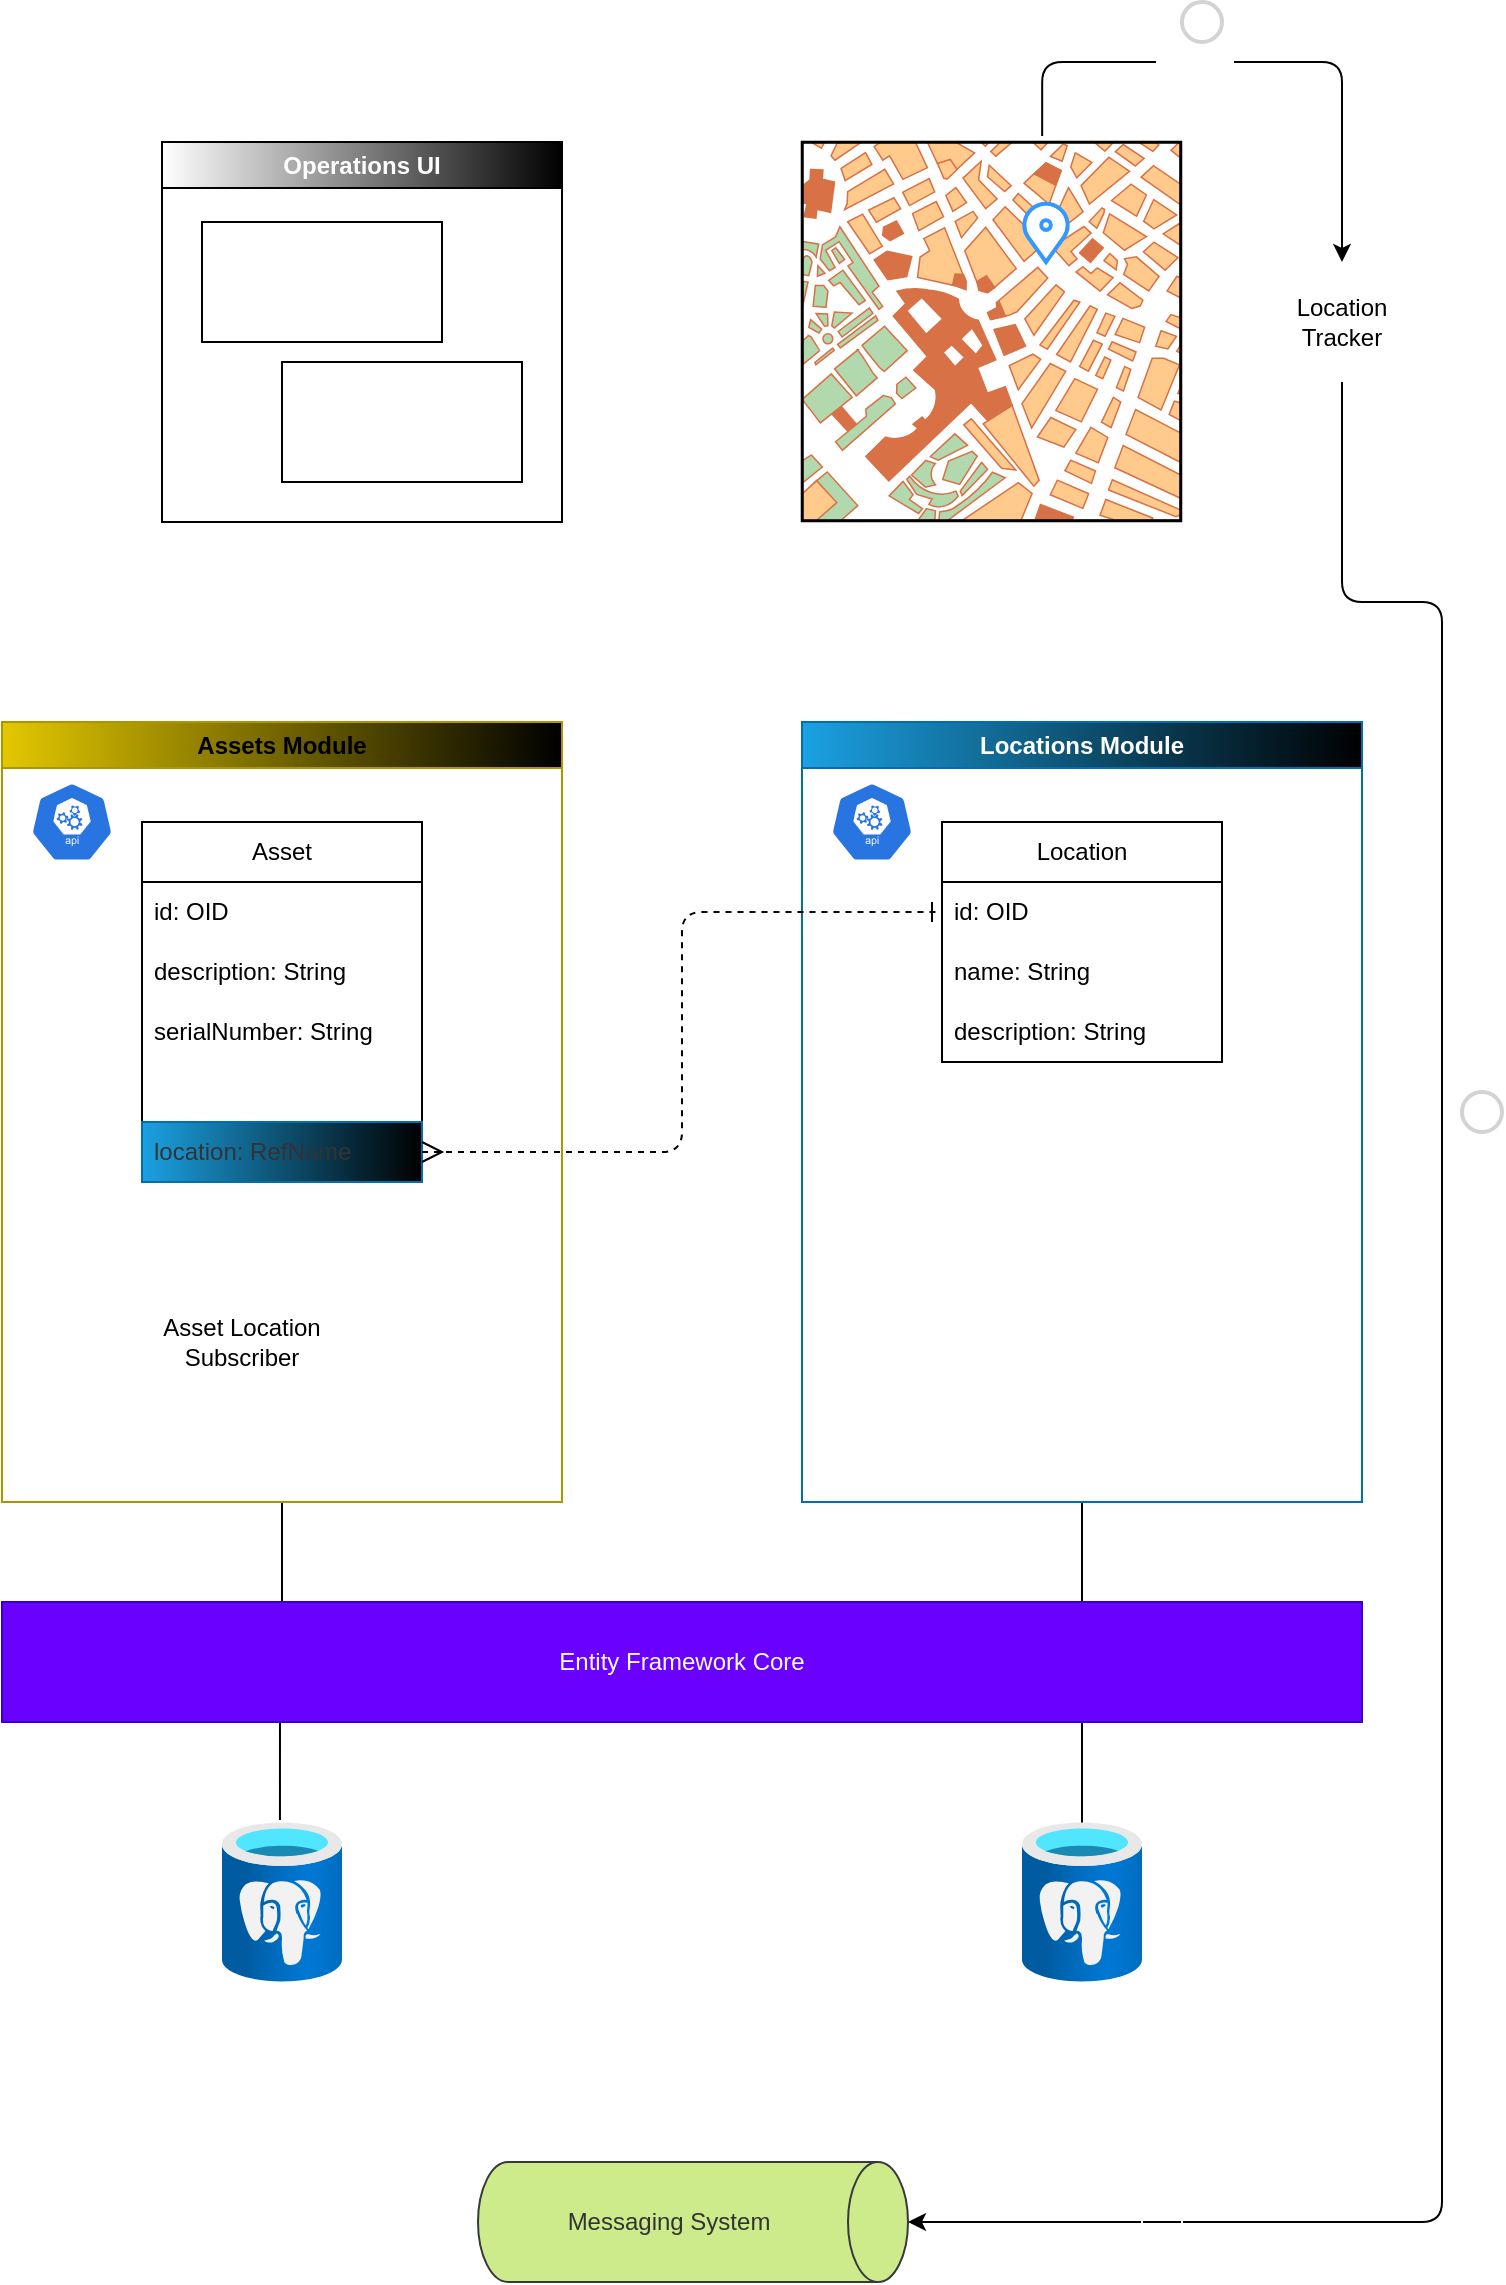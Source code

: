 <mxfile>
    <diagram name="Page-1" id="2eDMX8Met_-Xfei34ea0">
        <mxGraphModel dx="1448" dy="2059" grid="1" gridSize="10" guides="1" tooltips="1" connect="1" arrows="1" fold="1" page="1" pageScale="1" pageWidth="850" pageHeight="1100" math="0" shadow="0">
            <root>
                <mxCell id="0"/>
                <mxCell id="1" parent="0"/>
                <mxCell id="7" style="edgeStyle=orthogonalEdgeStyle;html=1;exitX=0.5;exitY=1;exitDx=0;exitDy=0;entryX=0.483;entryY=-0.012;entryDx=0;entryDy=0;entryPerimeter=0;fontColor=#333333;startArrow=none;startFill=0;endArrow=none;endFill=0;startSize=8;endSize=8;" parent="1" source="WWhhrq0fO1jrUCNcgxBJ-2" target="12" edge="1">
                    <mxGeometry relative="1" as="geometry">
                        <mxPoint x="220" y="680" as="targetPoint"/>
                    </mxGeometry>
                </mxCell>
                <mxCell id="WWhhrq0fO1jrUCNcgxBJ-2" value="Assets Module" style="swimlane;whiteSpace=wrap;html=1;fillColor=#e3c800;fontColor=#000000;strokeColor=#B09500;gradientColor=default;gradientDirection=east;" parent="1" vertex="1">
                    <mxGeometry x="80" y="200" width="280" height="390" as="geometry">
                        <mxRectangle x="320" y="290" width="130" height="30" as="alternateBounds"/>
                    </mxGeometry>
                </mxCell>
                <mxCell id="WWhhrq0fO1jrUCNcgxBJ-4" value="Asset" style="swimlane;fontStyle=0;childLayout=stackLayout;horizontal=1;startSize=30;horizontalStack=0;resizeParent=1;resizeParentMax=0;resizeLast=0;collapsible=1;marginBottom=0;whiteSpace=wrap;html=1;" parent="WWhhrq0fO1jrUCNcgxBJ-2" vertex="1">
                    <mxGeometry x="70" y="50" width="140" height="180" as="geometry"/>
                </mxCell>
                <mxCell id="WWhhrq0fO1jrUCNcgxBJ-5" value="id: OID" style="text;strokeColor=none;fillColor=none;align=left;verticalAlign=middle;spacingLeft=4;spacingRight=4;overflow=hidden;points=[[0,0.5],[1,0.5]];portConstraint=eastwest;rotatable=0;whiteSpace=wrap;html=1;" parent="WWhhrq0fO1jrUCNcgxBJ-4" vertex="1">
                    <mxGeometry y="30" width="140" height="30" as="geometry"/>
                </mxCell>
                <mxCell id="WWhhrq0fO1jrUCNcgxBJ-6" value="description: String" style="text;strokeColor=none;fillColor=none;align=left;verticalAlign=middle;spacingLeft=4;spacingRight=4;overflow=hidden;points=[[0,0.5],[1,0.5]];portConstraint=eastwest;rotatable=0;whiteSpace=wrap;html=1;" parent="WWhhrq0fO1jrUCNcgxBJ-4" vertex="1">
                    <mxGeometry y="60" width="140" height="30" as="geometry"/>
                </mxCell>
                <mxCell id="WWhhrq0fO1jrUCNcgxBJ-7" value="serialNumber: String" style="text;strokeColor=none;fillColor=none;align=left;verticalAlign=middle;spacingLeft=4;spacingRight=4;overflow=hidden;points=[[0,0.5],[1,0.5]];portConstraint=eastwest;rotatable=0;whiteSpace=wrap;html=1;" parent="WWhhrq0fO1jrUCNcgxBJ-4" vertex="1">
                    <mxGeometry y="90" width="140" height="30" as="geometry"/>
                </mxCell>
                <mxCell id="WWhhrq0fO1jrUCNcgxBJ-8" style="text;strokeColor=none;fillColor=none;align=left;verticalAlign=middle;spacingLeft=4;spacingRight=4;overflow=hidden;points=[[0,0.5],[1,0.5]];portConstraint=eastwest;rotatable=0;whiteSpace=wrap;html=1;" parent="WWhhrq0fO1jrUCNcgxBJ-4" vertex="1">
                    <mxGeometry y="120" width="140" height="30" as="geometry"/>
                </mxCell>
                <mxCell id="WWhhrq0fO1jrUCNcgxBJ-9" value="location: RefName" style="text;strokeColor=#006EAF;fillColor=#1ba1e2;align=left;verticalAlign=middle;spacingLeft=4;spacingRight=4;overflow=hidden;points=[[0,0.5],[1,0.5]];portConstraint=eastwest;rotatable=0;whiteSpace=wrap;html=1;fontColor=#333333;gradientColor=default;gradientDirection=east;" parent="WWhhrq0fO1jrUCNcgxBJ-4" vertex="1">
                    <mxGeometry y="150" width="140" height="30" as="geometry"/>
                </mxCell>
                <mxCell id="9" value="" style="sketch=0;html=1;dashed=0;whitespace=wrap;fillColor=#2875E2;strokeColor=#ffffff;points=[[0.005,0.63,0],[0.1,0.2,0],[0.9,0.2,0],[0.5,0,0],[0.995,0.63,0],[0.72,0.99,0],[0.5,1,0],[0.28,0.99,0]];verticalLabelPosition=bottom;align=center;verticalAlign=top;shape=mxgraph.kubernetes.icon;prIcon=api;fontColor=#333333;" parent="WWhhrq0fO1jrUCNcgxBJ-2" vertex="1">
                    <mxGeometry x="10" y="30" width="50" height="40" as="geometry"/>
                </mxCell>
                <mxCell id="23" value="Asset Location&lt;br&gt;Subscriber" style="rounded=0;whiteSpace=wrap;html=1;strokeColor=#FFFFFF;gradientColor=default;fillColor=none;" vertex="1" parent="WWhhrq0fO1jrUCNcgxBJ-2">
                    <mxGeometry x="70" y="280" width="100" height="60" as="geometry"/>
                </mxCell>
                <mxCell id="8" style="edgeStyle=orthogonalEdgeStyle;html=1;exitX=0.5;exitY=1;exitDx=0;exitDy=0;fontColor=#333333;startArrow=none;startFill=0;endArrow=none;endFill=0;startSize=8;endSize=8;entryX=0.5;entryY=0.013;entryDx=0;entryDy=0;entryPerimeter=0;" parent="1" source="WWhhrq0fO1jrUCNcgxBJ-3" target="13" edge="1">
                    <mxGeometry relative="1" as="geometry">
                        <mxPoint x="620" y="710" as="targetPoint"/>
                    </mxGeometry>
                </mxCell>
                <mxCell id="WWhhrq0fO1jrUCNcgxBJ-3" value="Locations Module" style="swimlane;whiteSpace=wrap;html=1;fillColor=#1ba1e2;strokeColor=#006EAF;fontColor=#ffffff;gradientColor=default;gradientDirection=east;" parent="1" vertex="1">
                    <mxGeometry x="480" y="200" width="280" height="390" as="geometry">
                        <mxRectangle x="320" y="290" width="130" height="30" as="alternateBounds"/>
                    </mxGeometry>
                </mxCell>
                <mxCell id="WWhhrq0fO1jrUCNcgxBJ-10" value="Location" style="swimlane;fontStyle=0;childLayout=stackLayout;horizontal=1;startSize=30;horizontalStack=0;resizeParent=1;resizeParentMax=0;resizeLast=0;collapsible=1;marginBottom=0;whiteSpace=wrap;html=1;" parent="WWhhrq0fO1jrUCNcgxBJ-3" vertex="1">
                    <mxGeometry x="70" y="50" width="140" height="120" as="geometry"/>
                </mxCell>
                <mxCell id="WWhhrq0fO1jrUCNcgxBJ-11" value="id: OID" style="text;strokeColor=none;fillColor=none;align=left;verticalAlign=middle;spacingLeft=4;spacingRight=4;overflow=hidden;points=[[0,0.5],[1,0.5]];portConstraint=eastwest;rotatable=0;whiteSpace=wrap;html=1;" parent="WWhhrq0fO1jrUCNcgxBJ-10" vertex="1">
                    <mxGeometry y="30" width="140" height="30" as="geometry"/>
                </mxCell>
                <mxCell id="WWhhrq0fO1jrUCNcgxBJ-12" value="name: String" style="text;strokeColor=none;fillColor=none;align=left;verticalAlign=middle;spacingLeft=4;spacingRight=4;overflow=hidden;points=[[0,0.5],[1,0.5]];portConstraint=eastwest;rotatable=0;whiteSpace=wrap;html=1;" parent="WWhhrq0fO1jrUCNcgxBJ-10" vertex="1">
                    <mxGeometry y="60" width="140" height="30" as="geometry"/>
                </mxCell>
                <mxCell id="WWhhrq0fO1jrUCNcgxBJ-13" value="description: String" style="text;strokeColor=none;fillColor=none;align=left;verticalAlign=middle;spacingLeft=4;spacingRight=4;overflow=hidden;points=[[0,0.5],[1,0.5]];portConstraint=eastwest;rotatable=0;whiteSpace=wrap;html=1;" parent="WWhhrq0fO1jrUCNcgxBJ-10" vertex="1">
                    <mxGeometry y="90" width="140" height="30" as="geometry"/>
                </mxCell>
                <mxCell id="10" value="" style="sketch=0;html=1;dashed=0;whitespace=wrap;fillColor=#2875E2;strokeColor=#ffffff;points=[[0.005,0.63,0],[0.1,0.2,0],[0.9,0.2,0],[0.5,0,0],[0.995,0.63,0],[0.72,0.99,0],[0.5,1,0],[0.28,0.99,0]];verticalLabelPosition=bottom;align=center;verticalAlign=top;shape=mxgraph.kubernetes.icon;prIcon=api;fontColor=#333333;" parent="WWhhrq0fO1jrUCNcgxBJ-3" vertex="1">
                    <mxGeometry x="10" y="30" width="50" height="40" as="geometry"/>
                </mxCell>
                <mxCell id="2" style="edgeStyle=orthogonalEdgeStyle;html=1;exitX=1;exitY=0.5;exitDx=0;exitDy=0;entryX=0;entryY=0.5;entryDx=0;entryDy=0;endArrow=ERone;endFill=0;startArrow=ERmany;startFill=0;endSize=8;startSize=8;dashed=1;" parent="1" source="WWhhrq0fO1jrUCNcgxBJ-9" target="WWhhrq0fO1jrUCNcgxBJ-11" edge="1">
                    <mxGeometry relative="1" as="geometry"/>
                </mxCell>
                <mxCell id="4" value="Entity Framework Core" style="rounded=0;whiteSpace=wrap;html=1;fillColor=#6a00ff;fontColor=#ffffff;strokeColor=#3700CC;" parent="1" vertex="1">
                    <mxGeometry x="80" y="640" width="680" height="60" as="geometry"/>
                </mxCell>
                <mxCell id="12" value="&lt;font color=&quot;#ffffff&quot;&gt;Assets&lt;/font&gt;" style="aspect=fixed;html=1;points=[];align=center;image;fontSize=12;image=img/lib/azure2/databases/Azure_Database_PostgreSQL_Server.svg;fontColor=#333333;gradientColor=default;gradientDirection=east;" parent="1" vertex="1">
                    <mxGeometry x="190" y="750" width="60" height="80" as="geometry"/>
                </mxCell>
                <mxCell id="13" value="&lt;font color=&quot;#ffffff&quot;&gt;Locations&lt;br&gt;&lt;/font&gt;" style="aspect=fixed;html=1;points=[];align=center;image;fontSize=12;image=img/lib/azure2/databases/Azure_Database_PostgreSQL_Server.svg;fontColor=#333333;gradientColor=default;gradientDirection=east;" parent="1" vertex="1">
                    <mxGeometry x="590" y="750" width="60" height="80" as="geometry"/>
                </mxCell>
                <mxCell id="14" value="Operations UI" style="swimlane;whiteSpace=wrap;html=1;fontColor=#FFFFFF;gradientColor=default;gradientDirection=east;" parent="1" vertex="1">
                    <mxGeometry x="160" y="-90" width="200" height="190" as="geometry">
                        <mxRectangle x="310" y="-80" width="120" height="30" as="alternateBounds"/>
                    </mxGeometry>
                </mxCell>
                <mxCell id="18" value="Assets" style="rounded=0;whiteSpace=wrap;html=1;fontColor=#FFFFFF;gradientColor=none;gradientDirection=east;" parent="14" vertex="1">
                    <mxGeometry x="20" y="40" width="120" height="60" as="geometry"/>
                </mxCell>
                <mxCell id="19" value="Locations" style="rounded=0;whiteSpace=wrap;html=1;fontColor=#FFFFFF;gradientColor=none;gradientDirection=east;" parent="14" vertex="1">
                    <mxGeometry x="60" y="110" width="120" height="60" as="geometry"/>
                </mxCell>
                <mxCell id="22" value="" style="verticalLabelPosition=bottom;shadow=0;dashed=0;align=center;html=1;verticalAlign=top;strokeWidth=1;shape=mxgraph.mockup.misc.map;gradientColor=default;" vertex="1" parent="1">
                    <mxGeometry x="480" y="-90" width="190" height="190" as="geometry"/>
                </mxCell>
                <mxCell id="20" value="" style="html=1;verticalLabelPosition=bottom;align=center;labelBackgroundColor=#ffffff;verticalAlign=top;strokeWidth=2;shadow=0;dashed=0;shape=mxgraph.ios7.icons.location;gradientDirection=east;strokeColor=#3399FF;" parent="1" vertex="1">
                    <mxGeometry x="590" y="-60" width="24" height="30" as="geometry"/>
                </mxCell>
                <mxCell id="25" value="Location&lt;br&gt;Tracker" style="rounded=0;whiteSpace=wrap;html=1;strokeColor=#FFFFFF;gradientColor=default;fillColor=none;" vertex="1" parent="1">
                    <mxGeometry x="700" y="-30" width="100" height="60" as="geometry"/>
                </mxCell>
                <mxCell id="26" value="Messaging System" style="shape=cylinder3;whiteSpace=wrap;html=1;boundedLbl=1;backgroundOutline=1;size=15;strokeColor=#36393d;fillColor=#cdeb8b;direction=south;fontColor=#333333;" vertex="1" parent="1">
                    <mxGeometry x="318" y="920" width="215" height="60" as="geometry"/>
                </mxCell>
                <mxCell id="39" value="" style="group" vertex="1" connectable="0" parent="1">
                    <mxGeometry x="600" y="-160" width="150" height="30" as="geometry"/>
                </mxCell>
                <mxCell id="32" value="" style="endArrow=classic;html=1;fontColor=#333333;entryX=0.5;entryY=0;entryDx=0;entryDy=0;edgeStyle=orthogonalEdgeStyle;exitX=0.632;exitY=-0.016;exitDx=0;exitDy=0;exitPerimeter=0;" edge="1" parent="39" source="22" target="25">
                    <mxGeometry relative="1" as="geometry">
                        <mxPoint x="50" y="40" as="sourcePoint"/>
                        <mxPoint x="150" y="40" as="targetPoint"/>
                        <Array as="points">
                            <mxPoint y="30"/>
                            <mxPoint x="150" y="30"/>
                        </Array>
                    </mxGeometry>
                </mxCell>
                <mxCell id="33" value="Position" style="edgeLabel;resizable=0;html=1;align=center;verticalAlign=middle;strokeColor=#FFFFFF;fontColor=#FFFFFF;fillColor=none;gradientColor=none;" connectable="0" vertex="1" parent="32">
                    <mxGeometry relative="1" as="geometry">
                        <mxPoint x="-31" as="offset"/>
                    </mxGeometry>
                </mxCell>
                <mxCell id="38" value="1" style="ellipse;whiteSpace=wrap;html=1;aspect=fixed;strokeWidth=2;fontFamily=Tahoma;spacingBottom=4;spacingRight=2;strokeColor=#d3d3d3;fontColor=#FFFFFF;fillColor=none;gradientColor=none;" vertex="1" parent="39">
                    <mxGeometry x="70" width="20" height="20" as="geometry"/>
                </mxCell>
                <mxCell id="44" value="" style="group" vertex="1" connectable="0" parent="1">
                    <mxGeometry x="630" y="140" width="200" height="810" as="geometry"/>
                </mxCell>
                <mxCell id="41" value="" style="group" vertex="1" connectable="0" parent="44">
                    <mxGeometry x="120" width="80" height="810" as="geometry"/>
                </mxCell>
                <mxCell id="34" value="" style="endArrow=classic;html=1;fontColor=#FFFFFF;exitX=0.5;exitY=1;exitDx=0;exitDy=0;entryX=0.5;entryY=0;entryDx=0;entryDy=0;entryPerimeter=0;edgeStyle=orthogonalEdgeStyle;" edge="1" parent="41" source="25" target="26">
                    <mxGeometry relative="1" as="geometry">
                        <mxPoint x="-380" y="60" as="sourcePoint"/>
                        <mxPoint x="-280" y="60" as="targetPoint"/>
                        <Array as="points">
                            <mxPoint/>
                            <mxPoint x="50"/>
                            <mxPoint x="50" y="810"/>
                        </Array>
                    </mxGeometry>
                </mxCell>
                <mxCell id="35" value="" style="shape=message;html=1;outlineConnect=0;strokeColor=#FFFFFF;fontColor=#FFFFFF;fillColor=none;gradientColor=none;" vertex="1" parent="34">
                    <mxGeometry width="20" height="14" relative="1" as="geometry">
                        <mxPoint x="-150" y="342" as="offset"/>
                    </mxGeometry>
                </mxCell>
                <mxCell id="40" value="2" style="ellipse;whiteSpace=wrap;html=1;aspect=fixed;strokeWidth=2;fontFamily=Tahoma;spacingBottom=4;spacingRight=2;strokeColor=#d3d3d3;fontColor=#FFFFFF;fillColor=none;gradientColor=none;" vertex="1" parent="41">
                    <mxGeometry x="60" y="245" width="20" height="20" as="geometry"/>
                </mxCell>
                <mxCell id="43" value="Publish" style="text;html=1;strokeColor=none;fillColor=none;align=center;verticalAlign=middle;whiteSpace=wrap;rounded=0;fontColor=#FFFFFF;" vertex="1" parent="44">
                    <mxGeometry y="770" width="60" height="30" as="geometry"/>
                </mxCell>
            </root>
        </mxGraphModel>
    </diagram>
</mxfile>